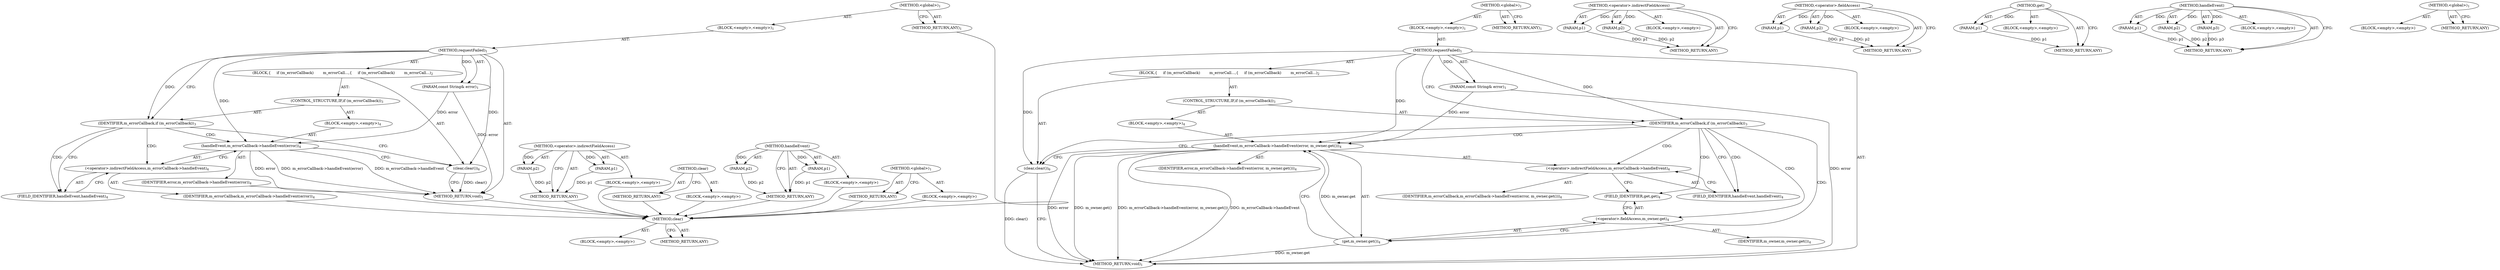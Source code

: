 digraph "&lt;global&gt;" {
vulnerable_6 [label=<(METHOD,&lt;global&gt;)<SUB>1</SUB>>];
vulnerable_7 [label=<(BLOCK,&lt;empty&gt;,&lt;empty&gt;)<SUB>1</SUB>>];
vulnerable_8 [label=<(METHOD,requestFailed)<SUB>1</SUB>>];
vulnerable_9 [label=<(PARAM,const String&amp; error)<SUB>1</SUB>>];
vulnerable_10 [label=<(BLOCK,{
     if (m_errorCallback)
        m_errorCall...,{
     if (m_errorCallback)
        m_errorCall...)<SUB>2</SUB>>];
vulnerable_11 [label=<(CONTROL_STRUCTURE,IF,if (m_errorCallback))<SUB>3</SUB>>];
vulnerable_12 [label=<(IDENTIFIER,m_errorCallback,if (m_errorCallback))<SUB>3</SUB>>];
vulnerable_13 [label=<(BLOCK,&lt;empty&gt;,&lt;empty&gt;)<SUB>4</SUB>>];
vulnerable_14 [label=<(handleEvent,m_errorCallback-&gt;handleEvent(error))<SUB>4</SUB>>];
vulnerable_15 [label=<(&lt;operator&gt;.indirectFieldAccess,m_errorCallback-&gt;handleEvent)<SUB>4</SUB>>];
vulnerable_16 [label=<(IDENTIFIER,m_errorCallback,m_errorCallback-&gt;handleEvent(error))<SUB>4</SUB>>];
vulnerable_17 [label=<(FIELD_IDENTIFIER,handleEvent,handleEvent)<SUB>4</SUB>>];
vulnerable_18 [label=<(IDENTIFIER,error,m_errorCallback-&gt;handleEvent(error))<SUB>4</SUB>>];
vulnerable_19 [label=<(clear,clear())<SUB>6</SUB>>];
vulnerable_20 [label=<(METHOD_RETURN,void)<SUB>1</SUB>>];
vulnerable_22 [label=<(METHOD_RETURN,ANY)<SUB>1</SUB>>];
vulnerable_42 [label=<(METHOD,&lt;operator&gt;.indirectFieldAccess)>];
vulnerable_43 [label=<(PARAM,p1)>];
vulnerable_44 [label=<(PARAM,p2)>];
vulnerable_45 [label=<(BLOCK,&lt;empty&gt;,&lt;empty&gt;)>];
vulnerable_46 [label=<(METHOD_RETURN,ANY)>];
vulnerable_47 [label=<(METHOD,clear)>];
vulnerable_48 [label=<(BLOCK,&lt;empty&gt;,&lt;empty&gt;)>];
vulnerable_49 [label=<(METHOD_RETURN,ANY)>];
vulnerable_37 [label=<(METHOD,handleEvent)>];
vulnerable_38 [label=<(PARAM,p1)>];
vulnerable_39 [label=<(PARAM,p2)>];
vulnerable_40 [label=<(BLOCK,&lt;empty&gt;,&lt;empty&gt;)>];
vulnerable_41 [label=<(METHOD_RETURN,ANY)>];
vulnerable_31 [label=<(METHOD,&lt;global&gt;)<SUB>1</SUB>>];
vulnerable_32 [label=<(BLOCK,&lt;empty&gt;,&lt;empty&gt;)>];
vulnerable_33 [label=<(METHOD_RETURN,ANY)>];
fixed_61 [label=<(METHOD,clear)>];
fixed_62 [label=<(BLOCK,&lt;empty&gt;,&lt;empty&gt;)>];
fixed_63 [label=<(METHOD_RETURN,ANY)>];
fixed_6 [label=<(METHOD,&lt;global&gt;)<SUB>1</SUB>>];
fixed_7 [label=<(BLOCK,&lt;empty&gt;,&lt;empty&gt;)<SUB>1</SUB>>];
fixed_8 [label=<(METHOD,requestFailed)<SUB>1</SUB>>];
fixed_9 [label=<(PARAM,const String&amp; error)<SUB>1</SUB>>];
fixed_10 [label=<(BLOCK,{
     if (m_errorCallback)
        m_errorCall...,{
     if (m_errorCallback)
        m_errorCall...)<SUB>2</SUB>>];
fixed_11 [label=<(CONTROL_STRUCTURE,IF,if (m_errorCallback))<SUB>3</SUB>>];
fixed_12 [label=<(IDENTIFIER,m_errorCallback,if (m_errorCallback))<SUB>3</SUB>>];
fixed_13 [label=<(BLOCK,&lt;empty&gt;,&lt;empty&gt;)<SUB>4</SUB>>];
fixed_14 [label=<(handleEvent,m_errorCallback-&gt;handleEvent(error, m_owner.get()))<SUB>4</SUB>>];
fixed_15 [label=<(&lt;operator&gt;.indirectFieldAccess,m_errorCallback-&gt;handleEvent)<SUB>4</SUB>>];
fixed_16 [label=<(IDENTIFIER,m_errorCallback,m_errorCallback-&gt;handleEvent(error, m_owner.get()))<SUB>4</SUB>>];
fixed_17 [label=<(FIELD_IDENTIFIER,handleEvent,handleEvent)<SUB>4</SUB>>];
fixed_18 [label=<(IDENTIFIER,error,m_errorCallback-&gt;handleEvent(error, m_owner.get()))<SUB>4</SUB>>];
fixed_19 [label=<(get,m_owner.get())<SUB>4</SUB>>];
fixed_20 [label=<(&lt;operator&gt;.fieldAccess,m_owner.get)<SUB>4</SUB>>];
fixed_21 [label=<(IDENTIFIER,m_owner,m_owner.get())<SUB>4</SUB>>];
fixed_22 [label=<(FIELD_IDENTIFIER,get,get)<SUB>4</SUB>>];
fixed_23 [label=<(clear,clear())<SUB>6</SUB>>];
fixed_24 [label=<(METHOD_RETURN,void)<SUB>1</SUB>>];
fixed_26 [label=<(METHOD_RETURN,ANY)<SUB>1</SUB>>];
fixed_47 [label=<(METHOD,&lt;operator&gt;.indirectFieldAccess)>];
fixed_48 [label=<(PARAM,p1)>];
fixed_49 [label=<(PARAM,p2)>];
fixed_50 [label=<(BLOCK,&lt;empty&gt;,&lt;empty&gt;)>];
fixed_51 [label=<(METHOD_RETURN,ANY)>];
fixed_56 [label=<(METHOD,&lt;operator&gt;.fieldAccess)>];
fixed_57 [label=<(PARAM,p1)>];
fixed_58 [label=<(PARAM,p2)>];
fixed_59 [label=<(BLOCK,&lt;empty&gt;,&lt;empty&gt;)>];
fixed_60 [label=<(METHOD_RETURN,ANY)>];
fixed_52 [label=<(METHOD,get)>];
fixed_53 [label=<(PARAM,p1)>];
fixed_54 [label=<(BLOCK,&lt;empty&gt;,&lt;empty&gt;)>];
fixed_55 [label=<(METHOD_RETURN,ANY)>];
fixed_41 [label=<(METHOD,handleEvent)>];
fixed_42 [label=<(PARAM,p1)>];
fixed_43 [label=<(PARAM,p2)>];
fixed_44 [label=<(PARAM,p3)>];
fixed_45 [label=<(BLOCK,&lt;empty&gt;,&lt;empty&gt;)>];
fixed_46 [label=<(METHOD_RETURN,ANY)>];
fixed_35 [label=<(METHOD,&lt;global&gt;)<SUB>1</SUB>>];
fixed_36 [label=<(BLOCK,&lt;empty&gt;,&lt;empty&gt;)>];
fixed_37 [label=<(METHOD_RETURN,ANY)>];
vulnerable_6 -> vulnerable_7  [key=0, label="AST: "];
vulnerable_6 -> vulnerable_22  [key=0, label="AST: "];
vulnerable_6 -> vulnerable_22  [key=1, label="CFG: "];
vulnerable_7 -> vulnerable_8  [key=0, label="AST: "];
vulnerable_8 -> vulnerable_9  [key=0, label="AST: "];
vulnerable_8 -> vulnerable_9  [key=1, label="DDG: "];
vulnerable_8 -> vulnerable_10  [key=0, label="AST: "];
vulnerable_8 -> vulnerable_20  [key=0, label="AST: "];
vulnerable_8 -> vulnerable_12  [key=0, label="CFG: "];
vulnerable_8 -> vulnerable_12  [key=1, label="DDG: "];
vulnerable_8 -> vulnerable_19  [key=0, label="DDG: "];
vulnerable_8 -> vulnerable_14  [key=0, label="DDG: "];
vulnerable_9 -> vulnerable_20  [key=0, label="DDG: error"];
vulnerable_9 -> vulnerable_14  [key=0, label="DDG: error"];
vulnerable_10 -> vulnerable_11  [key=0, label="AST: "];
vulnerable_10 -> vulnerable_19  [key=0, label="AST: "];
vulnerable_11 -> vulnerable_12  [key=0, label="AST: "];
vulnerable_11 -> vulnerable_13  [key=0, label="AST: "];
vulnerable_12 -> vulnerable_19  [key=0, label="CFG: "];
vulnerable_12 -> vulnerable_17  [key=0, label="CFG: "];
vulnerable_12 -> vulnerable_17  [key=1, label="CDG: "];
vulnerable_12 -> vulnerable_15  [key=0, label="CDG: "];
vulnerable_12 -> vulnerable_14  [key=0, label="CDG: "];
vulnerable_13 -> vulnerable_14  [key=0, label="AST: "];
vulnerable_14 -> vulnerable_15  [key=0, label="AST: "];
vulnerable_14 -> vulnerable_18  [key=0, label="AST: "];
vulnerable_14 -> vulnerable_19  [key=0, label="CFG: "];
vulnerable_14 -> vulnerable_20  [key=0, label="DDG: m_errorCallback-&gt;handleEvent"];
vulnerable_14 -> vulnerable_20  [key=1, label="DDG: error"];
vulnerable_14 -> vulnerable_20  [key=2, label="DDG: m_errorCallback-&gt;handleEvent(error)"];
vulnerable_15 -> vulnerable_16  [key=0, label="AST: "];
vulnerable_15 -> vulnerable_17  [key=0, label="AST: "];
vulnerable_15 -> vulnerable_14  [key=0, label="CFG: "];
vulnerable_16 -> fixed_61  [key=0];
vulnerable_17 -> vulnerable_15  [key=0, label="CFG: "];
vulnerable_18 -> fixed_61  [key=0];
vulnerable_19 -> vulnerable_20  [key=0, label="CFG: "];
vulnerable_19 -> vulnerable_20  [key=1, label="DDG: clear()"];
vulnerable_20 -> fixed_61  [key=0];
vulnerable_22 -> fixed_61  [key=0];
vulnerable_42 -> vulnerable_43  [key=0, label="AST: "];
vulnerable_42 -> vulnerable_43  [key=1, label="DDG: "];
vulnerable_42 -> vulnerable_45  [key=0, label="AST: "];
vulnerable_42 -> vulnerable_44  [key=0, label="AST: "];
vulnerable_42 -> vulnerable_44  [key=1, label="DDG: "];
vulnerable_42 -> vulnerable_46  [key=0, label="AST: "];
vulnerable_42 -> vulnerable_46  [key=1, label="CFG: "];
vulnerable_43 -> vulnerable_46  [key=0, label="DDG: p1"];
vulnerable_44 -> vulnerable_46  [key=0, label="DDG: p2"];
vulnerable_45 -> fixed_61  [key=0];
vulnerable_46 -> fixed_61  [key=0];
vulnerable_47 -> vulnerable_48  [key=0, label="AST: "];
vulnerable_47 -> vulnerable_49  [key=0, label="AST: "];
vulnerable_47 -> vulnerable_49  [key=1, label="CFG: "];
vulnerable_48 -> fixed_61  [key=0];
vulnerable_49 -> fixed_61  [key=0];
vulnerable_37 -> vulnerable_38  [key=0, label="AST: "];
vulnerable_37 -> vulnerable_38  [key=1, label="DDG: "];
vulnerable_37 -> vulnerable_40  [key=0, label="AST: "];
vulnerable_37 -> vulnerable_39  [key=0, label="AST: "];
vulnerable_37 -> vulnerable_39  [key=1, label="DDG: "];
vulnerable_37 -> vulnerable_41  [key=0, label="AST: "];
vulnerable_37 -> vulnerable_41  [key=1, label="CFG: "];
vulnerable_38 -> vulnerable_41  [key=0, label="DDG: p1"];
vulnerable_39 -> vulnerable_41  [key=0, label="DDG: p2"];
vulnerable_40 -> fixed_61  [key=0];
vulnerable_41 -> fixed_61  [key=0];
vulnerable_31 -> vulnerable_32  [key=0, label="AST: "];
vulnerable_31 -> vulnerable_33  [key=0, label="AST: "];
vulnerable_31 -> vulnerable_33  [key=1, label="CFG: "];
vulnerable_32 -> fixed_61  [key=0];
vulnerable_33 -> fixed_61  [key=0];
fixed_61 -> fixed_62  [key=0, label="AST: "];
fixed_61 -> fixed_63  [key=0, label="AST: "];
fixed_61 -> fixed_63  [key=1, label="CFG: "];
fixed_6 -> fixed_7  [key=0, label="AST: "];
fixed_6 -> fixed_26  [key=0, label="AST: "];
fixed_6 -> fixed_26  [key=1, label="CFG: "];
fixed_7 -> fixed_8  [key=0, label="AST: "];
fixed_8 -> fixed_9  [key=0, label="AST: "];
fixed_8 -> fixed_9  [key=1, label="DDG: "];
fixed_8 -> fixed_10  [key=0, label="AST: "];
fixed_8 -> fixed_24  [key=0, label="AST: "];
fixed_8 -> fixed_12  [key=0, label="CFG: "];
fixed_8 -> fixed_12  [key=1, label="DDG: "];
fixed_8 -> fixed_23  [key=0, label="DDG: "];
fixed_8 -> fixed_14  [key=0, label="DDG: "];
fixed_9 -> fixed_24  [key=0, label="DDG: error"];
fixed_9 -> fixed_14  [key=0, label="DDG: error"];
fixed_10 -> fixed_11  [key=0, label="AST: "];
fixed_10 -> fixed_23  [key=0, label="AST: "];
fixed_11 -> fixed_12  [key=0, label="AST: "];
fixed_11 -> fixed_13  [key=0, label="AST: "];
fixed_12 -> fixed_23  [key=0, label="CFG: "];
fixed_12 -> fixed_17  [key=0, label="CFG: "];
fixed_12 -> fixed_17  [key=1, label="CDG: "];
fixed_12 -> fixed_20  [key=0, label="CDG: "];
fixed_12 -> fixed_15  [key=0, label="CDG: "];
fixed_12 -> fixed_22  [key=0, label="CDG: "];
fixed_12 -> fixed_14  [key=0, label="CDG: "];
fixed_12 -> fixed_19  [key=0, label="CDG: "];
fixed_13 -> fixed_14  [key=0, label="AST: "];
fixed_14 -> fixed_15  [key=0, label="AST: "];
fixed_14 -> fixed_18  [key=0, label="AST: "];
fixed_14 -> fixed_19  [key=0, label="AST: "];
fixed_14 -> fixed_23  [key=0, label="CFG: "];
fixed_14 -> fixed_24  [key=0, label="DDG: m_errorCallback-&gt;handleEvent"];
fixed_14 -> fixed_24  [key=1, label="DDG: error"];
fixed_14 -> fixed_24  [key=2, label="DDG: m_owner.get()"];
fixed_14 -> fixed_24  [key=3, label="DDG: m_errorCallback-&gt;handleEvent(error, m_owner.get())"];
fixed_15 -> fixed_16  [key=0, label="AST: "];
fixed_15 -> fixed_17  [key=0, label="AST: "];
fixed_15 -> fixed_22  [key=0, label="CFG: "];
fixed_17 -> fixed_15  [key=0, label="CFG: "];
fixed_19 -> fixed_20  [key=0, label="AST: "];
fixed_19 -> fixed_14  [key=0, label="CFG: "];
fixed_19 -> fixed_14  [key=1, label="DDG: m_owner.get"];
fixed_19 -> fixed_24  [key=0, label="DDG: m_owner.get"];
fixed_20 -> fixed_21  [key=0, label="AST: "];
fixed_20 -> fixed_22  [key=0, label="AST: "];
fixed_20 -> fixed_19  [key=0, label="CFG: "];
fixed_22 -> fixed_20  [key=0, label="CFG: "];
fixed_23 -> fixed_24  [key=0, label="CFG: "];
fixed_23 -> fixed_24  [key=1, label="DDG: clear()"];
fixed_47 -> fixed_48  [key=0, label="AST: "];
fixed_47 -> fixed_48  [key=1, label="DDG: "];
fixed_47 -> fixed_50  [key=0, label="AST: "];
fixed_47 -> fixed_49  [key=0, label="AST: "];
fixed_47 -> fixed_49  [key=1, label="DDG: "];
fixed_47 -> fixed_51  [key=0, label="AST: "];
fixed_47 -> fixed_51  [key=1, label="CFG: "];
fixed_48 -> fixed_51  [key=0, label="DDG: p1"];
fixed_49 -> fixed_51  [key=0, label="DDG: p2"];
fixed_56 -> fixed_57  [key=0, label="AST: "];
fixed_56 -> fixed_57  [key=1, label="DDG: "];
fixed_56 -> fixed_59  [key=0, label="AST: "];
fixed_56 -> fixed_58  [key=0, label="AST: "];
fixed_56 -> fixed_58  [key=1, label="DDG: "];
fixed_56 -> fixed_60  [key=0, label="AST: "];
fixed_56 -> fixed_60  [key=1, label="CFG: "];
fixed_57 -> fixed_60  [key=0, label="DDG: p1"];
fixed_58 -> fixed_60  [key=0, label="DDG: p2"];
fixed_52 -> fixed_53  [key=0, label="AST: "];
fixed_52 -> fixed_53  [key=1, label="DDG: "];
fixed_52 -> fixed_54  [key=0, label="AST: "];
fixed_52 -> fixed_55  [key=0, label="AST: "];
fixed_52 -> fixed_55  [key=1, label="CFG: "];
fixed_53 -> fixed_55  [key=0, label="DDG: p1"];
fixed_41 -> fixed_42  [key=0, label="AST: "];
fixed_41 -> fixed_42  [key=1, label="DDG: "];
fixed_41 -> fixed_45  [key=0, label="AST: "];
fixed_41 -> fixed_43  [key=0, label="AST: "];
fixed_41 -> fixed_43  [key=1, label="DDG: "];
fixed_41 -> fixed_46  [key=0, label="AST: "];
fixed_41 -> fixed_46  [key=1, label="CFG: "];
fixed_41 -> fixed_44  [key=0, label="AST: "];
fixed_41 -> fixed_44  [key=1, label="DDG: "];
fixed_42 -> fixed_46  [key=0, label="DDG: p1"];
fixed_43 -> fixed_46  [key=0, label="DDG: p2"];
fixed_44 -> fixed_46  [key=0, label="DDG: p3"];
fixed_35 -> fixed_36  [key=0, label="AST: "];
fixed_35 -> fixed_37  [key=0, label="AST: "];
fixed_35 -> fixed_37  [key=1, label="CFG: "];
}
